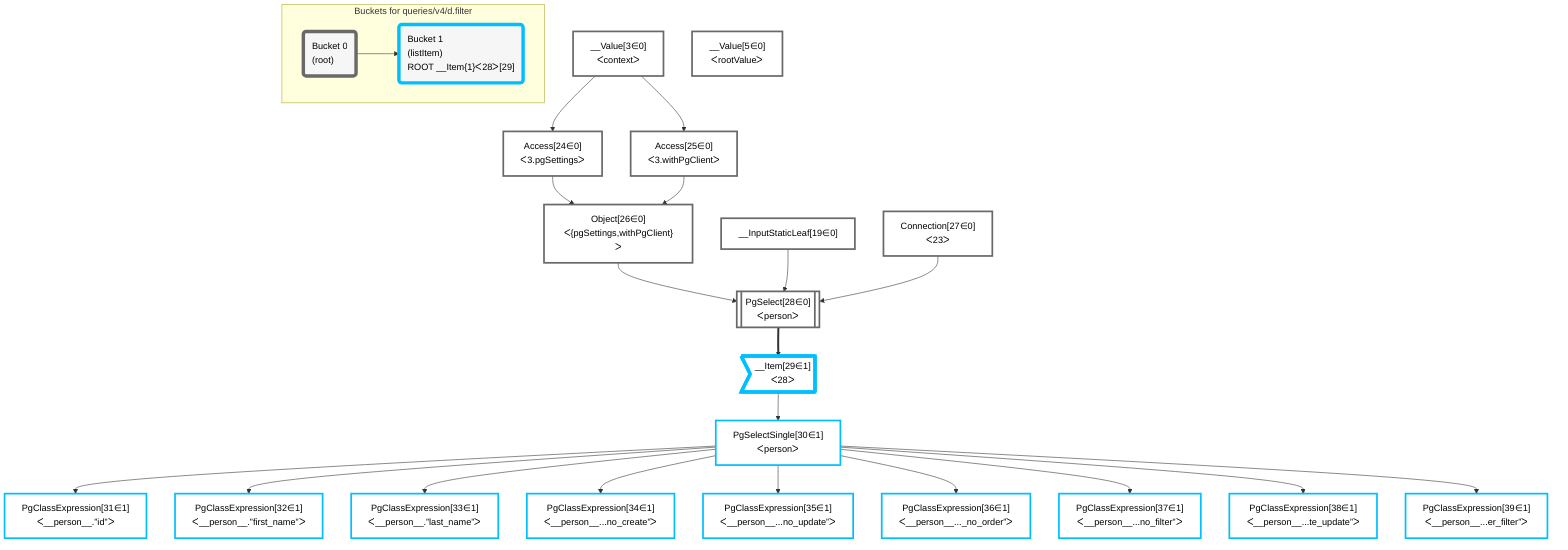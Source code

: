 graph TD
    classDef path fill:#eee,stroke:#000,color:#000
    classDef plan fill:#fff,stroke-width:3px,color:#000
    classDef itemplan fill:#fff,stroke-width:6px,color:#000
    classDef sideeffectplan fill:#f00,stroke-width:6px,color:#000
    classDef bucket fill:#f6f6f6,color:#000,stroke-width:6px,text-align:left


    %% define steps
    __Value3["__Value[3∈0]<br />ᐸcontextᐳ"]:::plan
    __Value5["__Value[5∈0]<br />ᐸrootValueᐳ"]:::plan
    __InputStaticLeaf19["__InputStaticLeaf[19∈0]"]:::plan
    Access24["Access[24∈0]<br />ᐸ3.pgSettingsᐳ"]:::plan
    Access25["Access[25∈0]<br />ᐸ3.withPgClientᐳ"]:::plan
    Object26["Object[26∈0]<br />ᐸ{pgSettings,withPgClient}ᐳ"]:::plan
    Connection27["Connection[27∈0]<br />ᐸ23ᐳ"]:::plan
    PgSelect28[["PgSelect[28∈0]<br />ᐸpersonᐳ"]]:::plan
    __Item29>"__Item[29∈1]<br />ᐸ28ᐳ"]:::itemplan
    PgSelectSingle30["PgSelectSingle[30∈1]<br />ᐸpersonᐳ"]:::plan
    PgClassExpression31["PgClassExpression[31∈1]<br />ᐸ__person__.”id”ᐳ"]:::plan
    PgClassExpression32["PgClassExpression[32∈1]<br />ᐸ__person__.”first_name”ᐳ"]:::plan
    PgClassExpression33["PgClassExpression[33∈1]<br />ᐸ__person__.”last_name”ᐳ"]:::plan
    PgClassExpression34["PgClassExpression[34∈1]<br />ᐸ__person__...no_create”ᐳ"]:::plan
    PgClassExpression35["PgClassExpression[35∈1]<br />ᐸ__person__...no_update”ᐳ"]:::plan
    PgClassExpression36["PgClassExpression[36∈1]<br />ᐸ__person__..._no_order”ᐳ"]:::plan
    PgClassExpression37["PgClassExpression[37∈1]<br />ᐸ__person__...no_filter”ᐳ"]:::plan
    PgClassExpression38["PgClassExpression[38∈1]<br />ᐸ__person__...te_update”ᐳ"]:::plan
    PgClassExpression39["PgClassExpression[39∈1]<br />ᐸ__person__...er_filter”ᐳ"]:::plan

    %% plan dependencies
    __Value3 --> Access24
    __Value3 --> Access25
    Access24 & Access25 --> Object26
    Object26 & __InputStaticLeaf19 & Connection27 --> PgSelect28
    PgSelect28 ==> __Item29
    __Item29 --> PgSelectSingle30
    PgSelectSingle30 --> PgClassExpression31
    PgSelectSingle30 --> PgClassExpression32
    PgSelectSingle30 --> PgClassExpression33
    PgSelectSingle30 --> PgClassExpression34
    PgSelectSingle30 --> PgClassExpression35
    PgSelectSingle30 --> PgClassExpression36
    PgSelectSingle30 --> PgClassExpression37
    PgSelectSingle30 --> PgClassExpression38
    PgSelectSingle30 --> PgClassExpression39

    subgraph "Buckets for queries/v4/d.filter"
    Bucket0("Bucket 0<br />(root)"):::bucket
    classDef bucket0 stroke:#696969
    class Bucket0,__Value3,__Value5,__InputStaticLeaf19,Access24,Access25,Object26,Connection27,PgSelect28 bucket0
    Bucket1("Bucket 1<br />(listItem)<br />ROOT __Item{1}ᐸ28ᐳ[29]"):::bucket
    classDef bucket1 stroke:#00bfff
    class Bucket1,__Item29,PgSelectSingle30,PgClassExpression31,PgClassExpression32,PgClassExpression33,PgClassExpression34,PgClassExpression35,PgClassExpression36,PgClassExpression37,PgClassExpression38,PgClassExpression39 bucket1
    Bucket0 --> Bucket1
    end